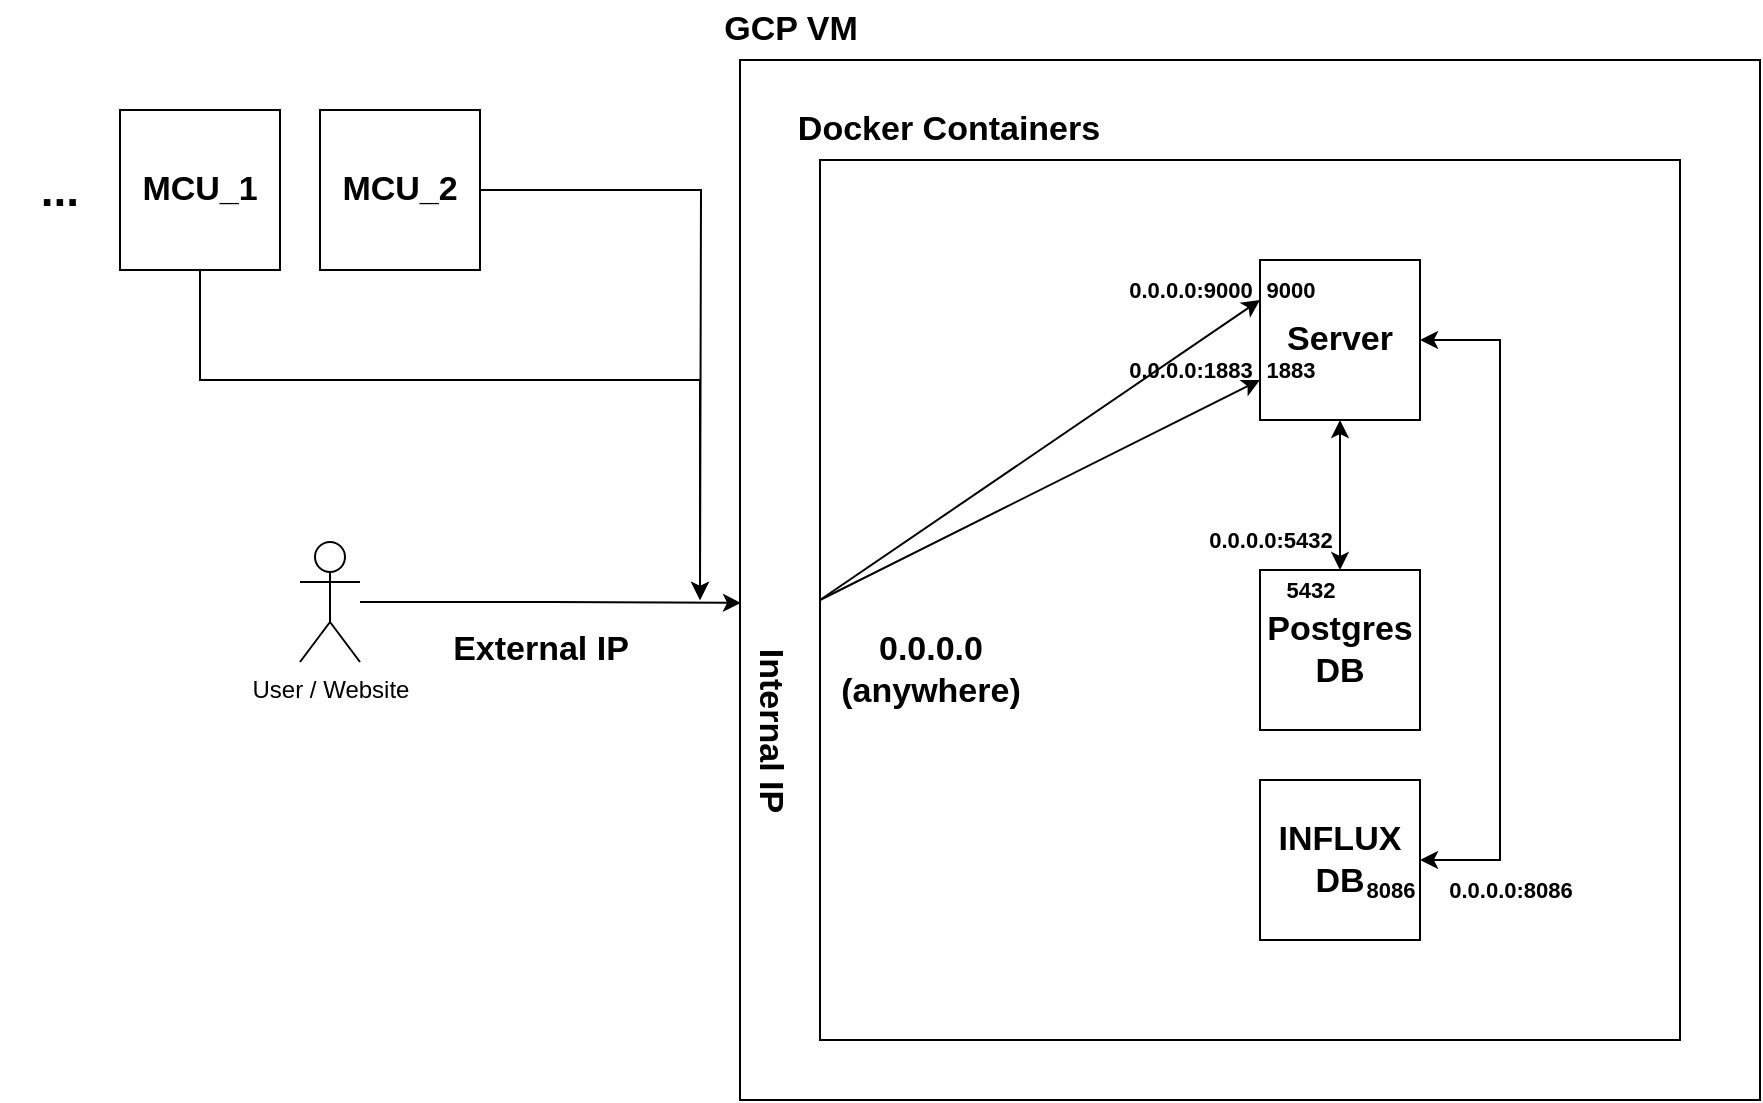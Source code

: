 <mxfile version="21.6.1" type="device">
  <diagram name="Página-1" id="BHd9GB6VXAA50J73urG7">
    <mxGraphModel dx="1827" dy="591" grid="1" gridSize="10" guides="1" tooltips="1" connect="1" arrows="1" fold="1" page="1" pageScale="1" pageWidth="827" pageHeight="1169" math="0" shadow="0">
      <root>
        <mxCell id="0" />
        <mxCell id="1" parent="0" />
        <mxCell id="Hji7OQNtt-49n80Js1FE-1" value="" style="rounded=0;whiteSpace=wrap;html=1;" parent="1" vertex="1">
          <mxGeometry x="310" y="240" width="510" height="520" as="geometry" />
        </mxCell>
        <mxCell id="947f9UGQu9Z8l042dj_1-1" value="" style="rounded=0;whiteSpace=wrap;html=1;" parent="1" vertex="1">
          <mxGeometry x="350" y="290" width="430" height="440" as="geometry" />
        </mxCell>
        <mxCell id="947f9UGQu9Z8l042dj_1-2" value="Docker Containers" style="text;html=1;align=center;verticalAlign=middle;resizable=0;points=[];autosize=1;strokeColor=none;fillColor=none;fontSize=17;fontStyle=1" parent="1" vertex="1">
          <mxGeometry x="329" y="260" width="170" height="30" as="geometry" />
        </mxCell>
        <mxCell id="947f9UGQu9Z8l042dj_1-18" style="edgeStyle=orthogonalEdgeStyle;rounded=0;orthogonalLoop=1;jettySize=auto;html=1;startArrow=classic;startFill=1;" parent="1" source="947f9UGQu9Z8l042dj_1-3" target="947f9UGQu9Z8l042dj_1-5" edge="1">
          <mxGeometry relative="1" as="geometry">
            <Array as="points">
              <mxPoint x="690" y="380" />
              <mxPoint x="690" y="640" />
            </Array>
          </mxGeometry>
        </mxCell>
        <mxCell id="947f9UGQu9Z8l042dj_1-19" style="edgeStyle=orthogonalEdgeStyle;rounded=0;orthogonalLoop=1;jettySize=auto;html=1;startArrow=classic;startFill=1;" parent="1" source="947f9UGQu9Z8l042dj_1-3" target="947f9UGQu9Z8l042dj_1-4" edge="1">
          <mxGeometry relative="1" as="geometry" />
        </mxCell>
        <mxCell id="947f9UGQu9Z8l042dj_1-3" value="Server" style="whiteSpace=wrap;html=1;aspect=fixed;fontStyle=1;fontSize=17;" parent="1" vertex="1">
          <mxGeometry x="570" y="340" width="80" height="80" as="geometry" />
        </mxCell>
        <mxCell id="947f9UGQu9Z8l042dj_1-4" value="Postgres&lt;br&gt;DB" style="whiteSpace=wrap;html=1;aspect=fixed;fontStyle=1;fontSize=17;" parent="1" vertex="1">
          <mxGeometry x="570" y="495" width="80" height="80" as="geometry" />
        </mxCell>
        <mxCell id="947f9UGQu9Z8l042dj_1-5" value="INFLUX&lt;br&gt;DB" style="whiteSpace=wrap;html=1;aspect=fixed;fontStyle=1;fontSize=17;" parent="1" vertex="1">
          <mxGeometry x="570" y="600" width="80" height="80" as="geometry" />
        </mxCell>
        <mxCell id="947f9UGQu9Z8l042dj_1-7" style="edgeStyle=orthogonalEdgeStyle;rounded=0;orthogonalLoop=1;jettySize=auto;html=1;entryX=0.001;entryY=0.522;entryDx=0;entryDy=0;entryPerimeter=0;" parent="1" source="947f9UGQu9Z8l042dj_1-6" target="Hji7OQNtt-49n80Js1FE-1" edge="1">
          <mxGeometry relative="1" as="geometry">
            <mxPoint x="307" y="510" as="targetPoint" />
          </mxGeometry>
        </mxCell>
        <mxCell id="947f9UGQu9Z8l042dj_1-6" value="User / Website" style="shape=umlActor;verticalLabelPosition=bottom;verticalAlign=top;html=1;outlineConnect=0;" parent="1" vertex="1">
          <mxGeometry x="90" y="481" width="30" height="60" as="geometry" />
        </mxCell>
        <mxCell id="947f9UGQu9Z8l042dj_1-10" value="External IP" style="text;html=1;align=center;verticalAlign=middle;resizable=0;points=[];autosize=1;strokeColor=none;fillColor=none;fontSize=17;fontStyle=1" parent="1" vertex="1">
          <mxGeometry x="155" y="520" width="110" height="30" as="geometry" />
        </mxCell>
        <mxCell id="947f9UGQu9Z8l042dj_1-13" value="" style="endArrow=classic;html=1;rounded=0;exitX=0;exitY=0.5;exitDx=0;exitDy=0;entryX=0;entryY=0.25;entryDx=0;entryDy=0;" parent="1" source="947f9UGQu9Z8l042dj_1-1" target="947f9UGQu9Z8l042dj_1-3" edge="1">
          <mxGeometry width="50" height="50" relative="1" as="geometry">
            <mxPoint x="250" y="540" as="sourcePoint" />
            <mxPoint x="300" y="490" as="targetPoint" />
          </mxGeometry>
        </mxCell>
        <mxCell id="947f9UGQu9Z8l042dj_1-16" value="" style="endArrow=classic;html=1;rounded=0;exitX=0;exitY=0.5;exitDx=0;exitDy=0;" parent="1" source="947f9UGQu9Z8l042dj_1-1" target="947f9UGQu9Z8l042dj_1-3" edge="1">
          <mxGeometry width="50" height="50" relative="1" as="geometry">
            <mxPoint x="360" y="520" as="sourcePoint" />
            <mxPoint x="580" y="370" as="targetPoint" />
          </mxGeometry>
        </mxCell>
        <mxCell id="947f9UGQu9Z8l042dj_1-20" value="0.0.0.0&lt;br&gt;(anywhere)" style="text;html=1;align=center;verticalAlign=middle;resizable=0;points=[];autosize=1;strokeColor=none;fillColor=none;fontSize=17;fontStyle=1" parent="1" vertex="1">
          <mxGeometry x="350" y="520" width="110" height="50" as="geometry" />
        </mxCell>
        <mxCell id="947f9UGQu9Z8l042dj_1-21" value="0.0.0.0:9000" style="text;html=1;align=center;verticalAlign=middle;resizable=0;points=[];autosize=1;strokeColor=none;fillColor=none;fontSize=11;fontStyle=1" parent="1" vertex="1">
          <mxGeometry x="490" y="340" width="90" height="30" as="geometry" />
        </mxCell>
        <mxCell id="947f9UGQu9Z8l042dj_1-22" value="9000" style="text;html=1;align=center;verticalAlign=middle;resizable=0;points=[];autosize=1;strokeColor=none;fillColor=none;fontSize=11;fontStyle=1" parent="1" vertex="1">
          <mxGeometry x="560" y="340" width="50" height="30" as="geometry" />
        </mxCell>
        <mxCell id="947f9UGQu9Z8l042dj_1-23" value="0.0.0.0:1883" style="text;html=1;align=center;verticalAlign=middle;resizable=0;points=[];autosize=1;strokeColor=none;fillColor=none;fontSize=11;fontStyle=1" parent="1" vertex="1">
          <mxGeometry x="490" y="380" width="90" height="30" as="geometry" />
        </mxCell>
        <mxCell id="947f9UGQu9Z8l042dj_1-24" value="1883" style="text;html=1;align=center;verticalAlign=middle;resizable=0;points=[];autosize=1;strokeColor=none;fillColor=none;fontSize=11;fontStyle=1" parent="1" vertex="1">
          <mxGeometry x="560" y="380" width="50" height="30" as="geometry" />
        </mxCell>
        <mxCell id="947f9UGQu9Z8l042dj_1-25" value="0.0.0.0:5432" style="text;html=1;align=center;verticalAlign=middle;resizable=0;points=[];autosize=1;strokeColor=none;fillColor=none;fontSize=11;fontStyle=1" parent="1" vertex="1">
          <mxGeometry x="530" y="465" width="90" height="30" as="geometry" />
        </mxCell>
        <mxCell id="947f9UGQu9Z8l042dj_1-26" value="5432" style="text;html=1;align=center;verticalAlign=middle;resizable=0;points=[];autosize=1;strokeColor=none;fillColor=none;fontSize=11;fontStyle=1" parent="1" vertex="1">
          <mxGeometry x="570" y="490" width="50" height="30" as="geometry" />
        </mxCell>
        <mxCell id="947f9UGQu9Z8l042dj_1-27" value="0.0.0.0:8086" style="text;html=1;align=center;verticalAlign=middle;resizable=0;points=[];autosize=1;strokeColor=none;fillColor=none;fontSize=11;fontStyle=1" parent="1" vertex="1">
          <mxGeometry x="650" y="640" width="90" height="30" as="geometry" />
        </mxCell>
        <mxCell id="947f9UGQu9Z8l042dj_1-28" value="8086" style="text;html=1;align=center;verticalAlign=middle;resizable=0;points=[];autosize=1;strokeColor=none;fillColor=none;fontSize=11;fontStyle=1" parent="1" vertex="1">
          <mxGeometry x="610" y="640" width="50" height="30" as="geometry" />
        </mxCell>
        <mxCell id="Hji7OQNtt-49n80Js1FE-2" value="GCP VM" style="text;html=1;align=center;verticalAlign=middle;resizable=0;points=[];autosize=1;strokeColor=none;fillColor=none;fontSize=17;fontStyle=1" parent="1" vertex="1">
          <mxGeometry x="290" y="210" width="90" height="30" as="geometry" />
        </mxCell>
        <mxCell id="Hji7OQNtt-49n80Js1FE-3" value="Internal IP" style="text;html=1;align=center;verticalAlign=middle;resizable=0;points=[];autosize=1;strokeColor=none;fillColor=none;fontSize=17;fontStyle=1;rotation=90;" parent="1" vertex="1">
          <mxGeometry x="270" y="560" width="110" height="30" as="geometry" />
        </mxCell>
        <mxCell id="z9L5XqqWXC2hTo7EMT_l-9" style="edgeStyle=orthogonalEdgeStyle;rounded=0;orthogonalLoop=1;jettySize=auto;html=1;" edge="1" parent="1" source="z9L5XqqWXC2hTo7EMT_l-2">
          <mxGeometry relative="1" as="geometry">
            <mxPoint x="290" y="510" as="targetPoint" />
          </mxGeometry>
        </mxCell>
        <mxCell id="z9L5XqqWXC2hTo7EMT_l-2" value="MCU_2" style="whiteSpace=wrap;html=1;aspect=fixed;fontStyle=1;fontSize=17;" vertex="1" parent="1">
          <mxGeometry x="100" y="265" width="80" height="80" as="geometry" />
        </mxCell>
        <mxCell id="z9L5XqqWXC2hTo7EMT_l-8" style="edgeStyle=orthogonalEdgeStyle;rounded=0;orthogonalLoop=1;jettySize=auto;html=1;" edge="1" parent="1" source="z9L5XqqWXC2hTo7EMT_l-4">
          <mxGeometry relative="1" as="geometry">
            <mxPoint x="290" y="510" as="targetPoint" />
            <Array as="points">
              <mxPoint x="40" y="400" />
              <mxPoint x="290" y="400" />
            </Array>
          </mxGeometry>
        </mxCell>
        <mxCell id="z9L5XqqWXC2hTo7EMT_l-4" value="MCU_1" style="whiteSpace=wrap;html=1;aspect=fixed;fontStyle=1;fontSize=17;" vertex="1" parent="1">
          <mxGeometry y="265" width="80" height="80" as="geometry" />
        </mxCell>
        <mxCell id="z9L5XqqWXC2hTo7EMT_l-6" value="..." style="text;html=1;strokeColor=none;fillColor=none;align=center;verticalAlign=middle;whiteSpace=wrap;rounded=0;fontSize=23;fontStyle=1" vertex="1" parent="1">
          <mxGeometry x="-60" y="290" width="60" height="30" as="geometry" />
        </mxCell>
      </root>
    </mxGraphModel>
  </diagram>
</mxfile>
